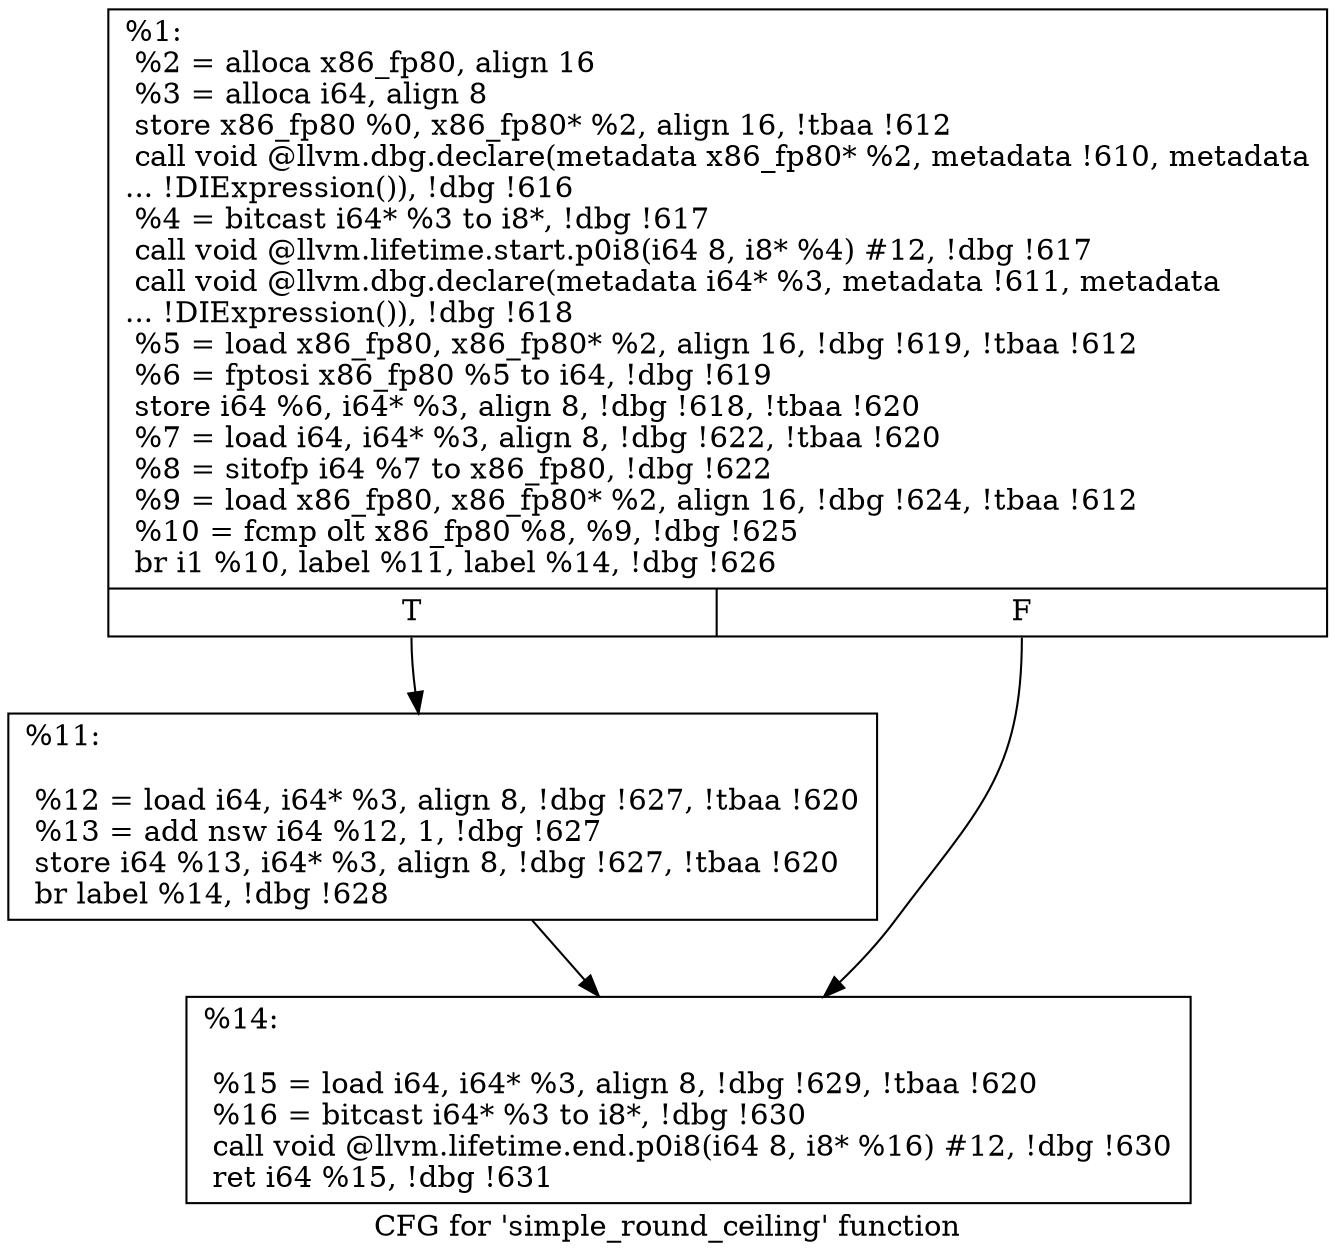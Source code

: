 digraph "CFG for 'simple_round_ceiling' function" {
	label="CFG for 'simple_round_ceiling' function";

	Node0xbd71d0 [shape=record,label="{%1:\l  %2 = alloca x86_fp80, align 16\l  %3 = alloca i64, align 8\l  store x86_fp80 %0, x86_fp80* %2, align 16, !tbaa !612\l  call void @llvm.dbg.declare(metadata x86_fp80* %2, metadata !610, metadata\l... !DIExpression()), !dbg !616\l  %4 = bitcast i64* %3 to i8*, !dbg !617\l  call void @llvm.lifetime.start.p0i8(i64 8, i8* %4) #12, !dbg !617\l  call void @llvm.dbg.declare(metadata i64* %3, metadata !611, metadata\l... !DIExpression()), !dbg !618\l  %5 = load x86_fp80, x86_fp80* %2, align 16, !dbg !619, !tbaa !612\l  %6 = fptosi x86_fp80 %5 to i64, !dbg !619\l  store i64 %6, i64* %3, align 8, !dbg !618, !tbaa !620\l  %7 = load i64, i64* %3, align 8, !dbg !622, !tbaa !620\l  %8 = sitofp i64 %7 to x86_fp80, !dbg !622\l  %9 = load x86_fp80, x86_fp80* %2, align 16, !dbg !624, !tbaa !612\l  %10 = fcmp olt x86_fp80 %8, %9, !dbg !625\l  br i1 %10, label %11, label %14, !dbg !626\l|{<s0>T|<s1>F}}"];
	Node0xbd71d0:s0 -> Node0xbd7250;
	Node0xbd71d0:s1 -> Node0xbd72a0;
	Node0xbd7250 [shape=record,label="{%11:\l\l  %12 = load i64, i64* %3, align 8, !dbg !627, !tbaa !620\l  %13 = add nsw i64 %12, 1, !dbg !627\l  store i64 %13, i64* %3, align 8, !dbg !627, !tbaa !620\l  br label %14, !dbg !628\l}"];
	Node0xbd7250 -> Node0xbd72a0;
	Node0xbd72a0 [shape=record,label="{%14:\l\l  %15 = load i64, i64* %3, align 8, !dbg !629, !tbaa !620\l  %16 = bitcast i64* %3 to i8*, !dbg !630\l  call void @llvm.lifetime.end.p0i8(i64 8, i8* %16) #12, !dbg !630\l  ret i64 %15, !dbg !631\l}"];
}
